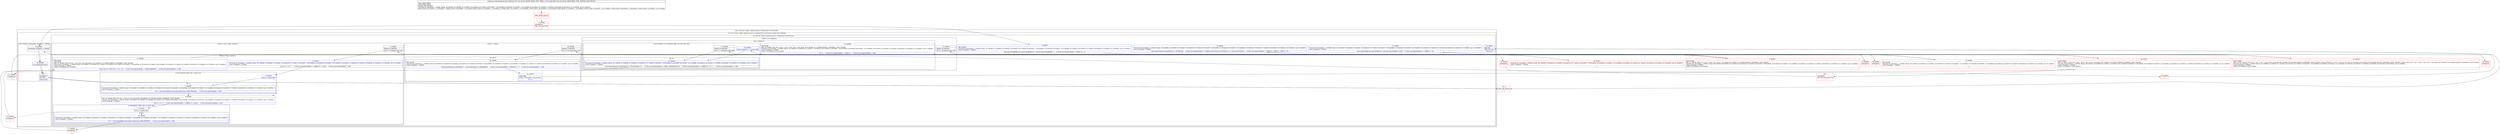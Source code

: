 digraph "CFG fordm.Ms.loadText([B)[Ljava\/lang\/String;" {
subgraph cluster_Region_1095589324 {
label = "R(1:(7:2|(5:5|(1:7)|8|(1:10)(0)|12)|15|(2:(1:24)(0)|23)|27|(2:30|31)|34))";
node [shape=record,color=blue];
subgraph cluster_TryCatchRegion_100049781 {
label = "Try: R(7:2|(5:5|(1:7)|8|(1:10)(0)|12)|15|(2:(1:24)(0)|23)|27|(2:30|31)|34) catches: R(3:37|38|39)";
node [shape=record,color=blue];
subgraph cluster_Region_743749866 {
label = "R(7:2|(5:5|(1:7)|8|(1:10)(0)|12)|15|(2:(1:24)(0)|23)|27|(2:30|31)|34)";
node [shape=record,color=blue];
Node_2 [shape=record,label="{2\:\ 0x0000|TRY_ENTER\lTryCatch #0 \{Exception \-\> 0x0048, blocks: (B:2:0x0000, B:3:0x0009, B:15:0x000c, B:16:0x0019, B:27:0x001f, B:28:0x0027, B:30:0x006b, B:18:0x004f, B:20:0x0057, B:23:0x0066, B:24:0x005d, B:5:0x0030, B:7:0x0036, B:8:0x0038, B:10:0x003e, B:12:0x0040), top: B:1:0x0000 \}\lCatch: Exception \-\> 0x0048\l|ljava.lang.StringBuffer java.lang.StringBuffer r9 = new java.lang.StringBuffer(\"\")     \/\/ Catch: java.lang.Exception \-\> L48lint r3 = 2l}"];
subgraph cluster_LoopRegion_1705016716 {
label = "LOOP:0: (5:5|(1:7)|8|(1:10)(0)|12)";
node [shape=record,color=blue];
Node_4 [shape=record,label="{4\:\ 0x000a|ADDED_TO_REGION\l|lif (r3 \< r15.length) goto L54l}"];
subgraph cluster_Region_1256944853 {
label = "R(5:5|(1:7)|8|(1:10)(0)|12)";
node [shape=record,color=blue];
Node_5 [shape=record,label="{5\:\ 0x0030|TryCatch #0 \{Exception \-\> 0x0048, blocks: (B:2:0x0000, B:3:0x0009, B:15:0x000c, B:16:0x0019, B:27:0x001f, B:28:0x0027, B:30:0x006b, B:18:0x004f, B:20:0x0057, B:23:0x0066, B:24:0x005d, B:5:0x0030, B:7:0x0036, B:8:0x0038, B:10:0x003e, B:12:0x0040), top: B:1:0x0000 \}\lCatch: Exception \-\> 0x0048\l|lint int r2 = r3 + 1     \/\/ Catch: java.lang.Exception \-\> L48lint r4 = r15[r3]     \/\/ Catch: java.lang.Exception \-\> L48l}"];
subgraph cluster_IfRegion_1338891257 {
label = "IF [B:6:0x0034] THEN: R(1:7) ELSE: null";
node [shape=record,color=blue];
Node_6 [shape=record,label="{6\:\ 0x0034|lif (r4 \< 0) goto L56l}"];
subgraph cluster_Region_349365997 {
label = "R(1:7)";
node [shape=record,color=blue];
Node_7 [shape=record,label="{7\:\ 0x0036|TryCatch #0 \{Exception \-\> 0x0048, blocks: (B:2:0x0000, B:3:0x0009, B:15:0x000c, B:16:0x0019, B:27:0x001f, B:28:0x0027, B:30:0x006b, B:18:0x004f, B:20:0x0057, B:23:0x0066, B:24:0x005d, B:5:0x0030, B:7:0x0036, B:8:0x0038, B:10:0x003e, B:12:0x0040), top: B:1:0x0000 \}\lCatch: Exception \-\> 0x0048\l|lr4 += javax.microedition.lcdui.game.GameCanvas.FIRE_PRESSED     \/\/ Catch: java.lang.Exception \-\> L48l}"];
}
}
Node_8 [shape=record,label="{8\:\ 0x0038|PHI: r4l  0x0038: PHI (r4v5 int) = (r4v4 int), (r4v6 int) binds: [B:6:0x0034, B:7:0x0036] A[DONT_GENERATE, DONT_INLINE]\lTryCatch #0 \{Exception \-\> 0x0048, blocks: (B:2:0x0000, B:3:0x0009, B:15:0x000c, B:16:0x0019, B:27:0x001f, B:28:0x0027, B:30:0x006b, B:18:0x004f, B:20:0x0057, B:23:0x0066, B:24:0x005d, B:5:0x0030, B:7:0x0036, B:8:0x0038, B:10:0x003e, B:12:0x0040), top: B:1:0x0000 \}\lCatch: Exception \-\> 0x0048\l|lint r3 = r2 + 1     \/\/ Catch: java.lang.Exception \-\> L48lint r5 = r15[r2]     \/\/ Catch: java.lang.Exception \-\> L48l}"];
subgraph cluster_IfRegion_961592201 {
label = "IF [B:9:0x003c] THEN: R(1:10) ELSE: R(0)";
node [shape=record,color=blue];
Node_9 [shape=record,label="{9\:\ 0x003c|lif (r5 \< 0) goto L59l}"];
subgraph cluster_Region_104985577 {
label = "R(1:10)";
node [shape=record,color=blue];
Node_10 [shape=record,label="{10\:\ 0x003e|TryCatch #0 \{Exception \-\> 0x0048, blocks: (B:2:0x0000, B:3:0x0009, B:15:0x000c, B:16:0x0019, B:27:0x001f, B:28:0x0027, B:30:0x006b, B:18:0x004f, B:20:0x0057, B:23:0x0066, B:24:0x005d, B:5:0x0030, B:7:0x0036, B:8:0x0038, B:10:0x003e, B:12:0x0040), top: B:1:0x0000 \}\lCatch: Exception \-\> 0x0048\l|lr5 += javax.microedition.lcdui.game.GameCanvas.FIRE_PRESSED     \/\/ Catch: java.lang.Exception \-\> L48l}"];
}
subgraph cluster_Region_211545412 {
label = "R(0)";
node [shape=record,color=blue];
}
}
Node_12 [shape=record,label="{12\:\ 0x0040|TRY_LEAVE\lLOOP_END\lPHI: r5l  0x0040: PHI (r5v4 int) = (r5v3 int), (r5v5 int) binds: [B:13:0x0040, B:11:0x0040] A[DONT_GENERATE, DONT_INLINE]\lTryCatch #0 \{Exception \-\> 0x0048, blocks: (B:2:0x0000, B:3:0x0009, B:15:0x000c, B:16:0x0019, B:27:0x001f, B:28:0x0027, B:30:0x006b, B:18:0x004f, B:20:0x0057, B:23:0x0066, B:24:0x005d, B:5:0x0030, B:7:0x0036, B:8:0x0038, B:10:0x003e, B:12:0x0040), top: B:1:0x0000 \}\lCatch: Exception \-\> 0x0048\lLOOP:0: B:3:0x0009\-\>B:12:0x0040\l|lchar char r0 = (char) ((r5 \<\< 8) + r4)     \/\/ Catch: java.lang.Exception \-\> L48lr9.append(r0)     \/\/ Catch: java.lang.Exception \-\> L48l}"];
}
}
Node_15 [shape=record,label="{15\:\ 0x000c|TryCatch #0 \{Exception \-\> 0x0048, blocks: (B:2:0x0000, B:3:0x0009, B:15:0x000c, B:16:0x0019, B:27:0x001f, B:28:0x0027, B:30:0x006b, B:18:0x004f, B:20:0x0057, B:23:0x0066, B:24:0x005d, B:5:0x0030, B:7:0x0036, B:8:0x0038, B:10:0x003e, B:12:0x0040), top: B:1:0x0000 \}\lCatch: Exception \-\> 0x0048\l|ljava.lang.String java.lang.String r8 = r9.toString()     \/\/ Catch: java.lang.Exception \-\> L48ljava.util.Vector java.util.Vector r11 = new java.util.Vector()     \/\/ Catch: java.lang.Exception \-\> L48lint r4 = 0lint r5 = 0lint r2 = 0l}"];
subgraph cluster_LoopRegion_1597235506 {
label = "LOOP:1: (2:(1:24)(0)|23)";
node [shape=record,color=blue];
Node_17 [shape=record,label="{17\:\ 0x001d|ADDED_TO_REGION\l|lif (r2 \< r8.length()) goto L64l}"];
subgraph cluster_Region_2065204958 {
label = "R(2:(1:24)(0)|23)";
node [shape=record,color=blue];
subgraph cluster_IfRegion_1453949398 {
label = "IF [B:19:0x0055, B:21:0x005b] THEN: R(1:24) ELSE: R(0)";
node [shape=record,color=blue];
Node_19 [shape=record,label="{19\:\ 0x0055|lif (r8.charAt(r2) == 'n') goto L68l}"];
Node_21 [shape=record,label="{21\:\ 0x005b|ADDED_TO_REGION\l|lif (r2 == r8.length()) goto L68l}"];
subgraph cluster_Region_1198852618 {
label = "R(1:24)";
node [shape=record,color=blue];
Node_24 [shape=record,label="{24\:\ 0x005d|TryCatch #0 \{Exception \-\> 0x0048, blocks: (B:2:0x0000, B:3:0x0009, B:15:0x000c, B:16:0x0019, B:27:0x001f, B:28:0x0027, B:30:0x006b, B:18:0x004f, B:20:0x0057, B:23:0x0066, B:24:0x005d, B:5:0x0030, B:7:0x0036, B:8:0x0038, B:10:0x003e, B:12:0x0040), top: B:1:0x0000 \}\lCatch: Exception \-\> 0x0048\l|ljava.lang.String java.lang.String r10 = r8.substring(r4, r5)     \/\/ Catch: java.lang.Exception \-\> L48lr11.addElement(r10)     \/\/ Catch: java.lang.Exception \-\> L48lint r4 = r5 + 1     \/\/ Catch: java.lang.Exception \-\> L48l}"];
}
subgraph cluster_Region_671720708 {
label = "R(0)";
node [shape=record,color=blue];
}
}
Node_23 [shape=record,label="{23\:\ 0x0066|LOOP_END\lPHI: r4l  0x0066: PHI (r4v3 'k' int) = (r4v2 'k' int), (r4v1 'k' int) binds: [B:25:0x0066, B:22:0x0066] A[DONT_GENERATE, DONT_INLINE]\lTryCatch #0 \{Exception \-\> 0x0048, blocks: (B:2:0x0000, B:3:0x0009, B:15:0x000c, B:16:0x0019, B:27:0x001f, B:28:0x0027, B:30:0x006b, B:18:0x004f, B:20:0x0057, B:23:0x0066, B:24:0x005d, B:5:0x0030, B:7:0x0036, B:8:0x0038, B:10:0x003e, B:12:0x0040), top: B:1:0x0000 \}\lCatch: Exception \-\> 0x0048\lLOOP:1: B:16:0x0019\-\>B:23:0x0066\l|lr5++     \/\/ Catch: java.lang.Exception \-\> L48lr2++     \/\/ Catch: java.lang.Exception \-\> L48l}"];
}
}
Node_27 [shape=record,label="{27\:\ 0x001f|TryCatch #0 \{Exception \-\> 0x0048, blocks: (B:2:0x0000, B:3:0x0009, B:15:0x000c, B:16:0x0019, B:27:0x001f, B:28:0x0027, B:30:0x006b, B:18:0x004f, B:20:0x0057, B:23:0x0066, B:24:0x005d, B:5:0x0030, B:7:0x0036, B:8:0x0038, B:10:0x003e, B:12:0x0040), top: B:1:0x0000 \}\lCatch: Exception \-\> 0x0048\l|ljava.lang.String[] java.lang.String[] r6 = new java.lang.String[r11.size()]     \/\/ Catch: java.lang.Exception \-\> L48lint r2 = 0l}"];
subgraph cluster_LoopRegion_559895413 {
label = "LOOP:2: (2:30|31)";
node [shape=record,color=blue];
Node_29 [shape=record,label="{29\:\ 0x002b|ADDED_TO_REGION\l|lif (r2 \< r11.size()) goto L70l}"];
subgraph cluster_Region_1629821981 {
label = "R(2:30|31)";
node [shape=record,color=blue];
Node_30 [shape=record,label="{30\:\ 0x006b|TRY_LEAVE\lTryCatch #0 \{Exception \-\> 0x0048, blocks: (B:2:0x0000, B:3:0x0009, B:15:0x000c, B:16:0x0019, B:27:0x001f, B:28:0x0027, B:30:0x006b, B:18:0x004f, B:20:0x0057, B:23:0x0066, B:24:0x005d, B:5:0x0030, B:7:0x0036, B:8:0x0038, B:10:0x003e, B:12:0x0040), top: B:1:0x0000 \}\lCatch: Exception \-\> 0x0048\l|ljava.lang.String java.lang.String r7 = (java.lang.String) r11.elementAt(r2)     \/\/ Catch: java.lang.Exception \-\> L48lr6[r2] = r7     \/\/ Catch: java.lang.Exception \-\> L48l}"];
Node_31 [shape=record,label="{31\:\ 0x0073|LOOP_END\lLOOP:2: B:28:0x0027\-\>B:31:0x0073\l|lr2++l}"];
}
}
Node_34 [shape=record,label="{34\:\ 0x002f|RETURN\lORIG_RETURN\l|lreturn r6l}"];
}
subgraph cluster_Region_50413300 {
label = "R(3:37|38|39) | ExcHandler: Exception \-\> 0x0048\l";
node [shape=record,color=blue];
Node_37 [shape=record,label="{37\:\ 0x0048|ExcHandler: Exception \-\> 0x0048\l|l}"];
Node_38 [shape=record,label="{38\:\ 0x0049|lr12.printStackTrace()l}"];
Node_39 [shape=record,label="{39\:\ ?|SYNTHETIC\lRETURN\l|lreturn nulll}"];
}
}
}
subgraph cluster_Region_50413300 {
label = "R(3:37|38|39) | ExcHandler: Exception \-\> 0x0048\l";
node [shape=record,color=blue];
Node_37 [shape=record,label="{37\:\ 0x0048|ExcHandler: Exception \-\> 0x0048\l|l}"];
Node_38 [shape=record,label="{38\:\ 0x0049|lr12.printStackTrace()l}"];
Node_39 [shape=record,label="{39\:\ ?|SYNTHETIC\lRETURN\l|lreturn nulll}"];
}
Node_0 [shape=record,color=red,label="{0\:\ ?|MTH_ENTER_BLOCK\l|l}"];
Node_1 [shape=record,color=red,label="{1\:\ 0x0000|SYNTHETIC\lEXC_TOP_SPLITTER\l|l}"];
Node_3 [shape=record,color=red,label="{3\:\ 0x0009|LOOP_START\lPHI: r3l  0x0009: PHI (r3v1 'j' int) = (r3v0 'j' int), (r3v2 'j' int) binds: [B:2:0x0000, B:12:0x0040] A[DONT_GENERATE, DONT_INLINE]\lTryCatch #0 \{Exception \-\> 0x0048, blocks: (B:2:0x0000, B:3:0x0009, B:15:0x000c, B:16:0x0019, B:27:0x001f, B:28:0x0027, B:30:0x006b, B:18:0x004f, B:20:0x0057, B:23:0x0066, B:24:0x005d, B:5:0x0030, B:7:0x0036, B:8:0x0038, B:10:0x003e, B:12:0x0040), top: B:1:0x0000 \}\lCatch: Exception \-\> 0x0048\lLOOP:0: B:3:0x0009\-\>B:12:0x0040\l|l}"];
Node_11 [shape=record,color=red,label="{11\:\ 0x0040|SYNTHETIC\l|l}"];
Node_13 [shape=record,color=red,label="{13\:\ 0x0040|SYNTHETIC\l|l}"];
Node_14 [shape=record,color=red,label="{14\:\ 0x000c|SYNTHETIC\l|l}"];
Node_16 [shape=record,color=red,label="{16\:\ 0x0019|LOOP_START\lPHI: r2 r4 r5l  0x0019: PHI (r2v2 'j' int) = (r2v1 'j' int), (r2v6 'j' int) binds: [B:15:0x000c, B:23:0x0066] A[DONT_GENERATE, DONT_INLINE]l  0x0019: PHI (r4v1 'k' int) = (r4v0 'k' int), (r4v3 'k' int) binds: [B:15:0x000c, B:23:0x0066] A[DONT_GENERATE, DONT_INLINE]l  0x0019: PHI (r5v1 'l' int) = (r5v0 'l' int), (r5v2 'l' int) binds: [B:15:0x000c, B:23:0x0066] A[DONT_GENERATE, DONT_INLINE]\lTryCatch #0 \{Exception \-\> 0x0048, blocks: (B:2:0x0000, B:3:0x0009, B:15:0x000c, B:16:0x0019, B:27:0x001f, B:28:0x0027, B:30:0x006b, B:18:0x004f, B:20:0x0057, B:23:0x0066, B:24:0x005d, B:5:0x0030, B:7:0x0036, B:8:0x0038, B:10:0x003e, B:12:0x0040), top: B:1:0x0000 \}\lCatch: Exception \-\> 0x0048\lLOOP:1: B:16:0x0019\-\>B:23:0x0066\l|l}"];
Node_18 [shape=record,color=red,label="{18\:\ 0x004f|TRY_ENTER\lTryCatch #0 \{Exception \-\> 0x0048, blocks: (B:2:0x0000, B:3:0x0009, B:15:0x000c, B:16:0x0019, B:27:0x001f, B:28:0x0027, B:30:0x006b, B:18:0x004f, B:20:0x0057, B:23:0x0066, B:24:0x005d, B:5:0x0030, B:7:0x0036, B:8:0x0038, B:10:0x003e, B:12:0x0040), top: B:1:0x0000 \}\lCatch: Exception \-\> 0x0048\l|l}"];
Node_20 [shape=record,color=red,label="{20\:\ 0x0057|TryCatch #0 \{Exception \-\> 0x0048, blocks: (B:2:0x0000, B:3:0x0009, B:15:0x000c, B:16:0x0019, B:27:0x001f, B:28:0x0027, B:30:0x006b, B:18:0x004f, B:20:0x0057, B:23:0x0066, B:24:0x005d, B:5:0x0030, B:7:0x0036, B:8:0x0038, B:10:0x003e, B:12:0x0040), top: B:1:0x0000 \}\lCatch: Exception \-\> 0x0048\l|l}"];
Node_22 [shape=record,color=red,label="{22\:\ 0x0066|SYNTHETIC\l|l}"];
Node_25 [shape=record,color=red,label="{25\:\ 0x0066|SYNTHETIC\l|l}"];
Node_26 [shape=record,color=red,label="{26\:\ 0x001f|SYNTHETIC\l|l}"];
Node_28 [shape=record,color=red,label="{28\:\ 0x0027|LOOP_START\lPHI: r2l  0x0027: PHI (r2v4 'j' int) = (r2v3 'j' int), (r2v5 'j' int) binds: [B:27:0x001f, B:31:0x0073] A[DONT_GENERATE, DONT_INLINE]\lTryCatch #0 \{Exception \-\> 0x0048, blocks: (B:2:0x0000, B:3:0x0009, B:15:0x000c, B:16:0x0019, B:27:0x001f, B:28:0x0027, B:30:0x006b, B:18:0x004f, B:20:0x0057, B:23:0x0066, B:24:0x005d, B:5:0x0030, B:7:0x0036, B:8:0x0038, B:10:0x003e, B:12:0x0040), top: B:1:0x0000 \}\lCatch: Exception \-\> 0x0048\lLOOP:2: B:28:0x0027\-\>B:31:0x0073\l|l}"];
Node_32 [shape=record,color=red,label="{32\:\ 0x002d|SYNTHETIC\l|l}"];
Node_33 [shape=record,color=red,label="{33\:\ 0x002d|l}"];
Node_35 [shape=record,color=red,label="{35\:\ ?|MTH_EXIT_BLOCK\l|l}"];
Node_36 [shape=record,color=red,label="{36\:\ ?|SYNTHETIC\lEXC_BOTTOM_SPLITTER\l|l}"];
MethodNode[shape=record,label="{public java.lang.String[] dm.Ms.loadText((r14v0 'this' dm.Ms A[IMMUTABLE_TYPE, THIS]), (r15v0 byte[] A[D('word_uni' byte[]), IMMUTABLE_TYPE, METHOD_ARGUMENT]))  | USE_LINES_HINTS\lTYPE_VARS: EMPTY\lINLINE_NOT_NEEDED\lTryCatch #0 \{Exception \-\> 0x0048, blocks: (B:2:0x0000, B:3:0x0009, B:15:0x000c, B:16:0x0019, B:27:0x001f, B:28:0x0027, B:30:0x006b, B:18:0x004f, B:20:0x0057, B:23:0x0066, B:24:0x005d, B:5:0x0030, B:7:0x0036, B:8:0x0038, B:10:0x003e, B:12:0x0040), top: B:1:0x0000 \}\lBACK_EDGE: B:31:0x0073 \-\> B:28:0x0027, CROSS_EDGE: B:38:0x0049 \-\> B:34:0x002f, BACK_EDGE: B:23:0x0066 \-\> B:16:0x0019, CROSS_EDGE: B:21:0x005b \-\> B:23:0x0066, CROSS_EDGE: B:19:0x0055 \-\> B:24:0x005d, BACK_EDGE: B:12:0x0040 \-\> B:3:0x0009, CROSS_EDGE: B:9:0x003c \-\> B:12:0x0040, CROSS_EDGE: B:6:0x0034 \-\> B:8:0x0038, CROSS_EDGE: B:1:0x0000 \-\> B:37:0x0048\l}"];
MethodNode -> Node_0;
Node_2 -> Node_3;
Node_4 -> Node_5;
Node_4 -> Node_14[style=dashed];
Node_5 -> Node_6;
Node_6 -> Node_7;
Node_6 -> Node_8[style=dashed];
Node_7 -> Node_8;
Node_8 -> Node_9;
Node_9 -> Node_10;
Node_9 -> Node_13[style=dashed];
Node_10 -> Node_11;
Node_12 -> Node_3;
Node_15 -> Node_16;
Node_17 -> Node_18;
Node_17 -> Node_26[style=dashed];
Node_19 -> Node_20[style=dashed];
Node_19 -> Node_24;
Node_21 -> Node_24;
Node_21 -> Node_22[style=dashed];
Node_24 -> Node_25;
Node_23 -> Node_16;
Node_27 -> Node_28;
Node_29 -> Node_30;
Node_29 -> Node_32[style=dashed];
Node_30 -> Node_31;
Node_31 -> Node_28;
Node_34 -> Node_35;
Node_37 -> Node_38;
Node_38 -> Node_39;
Node_39 -> Node_35;
Node_37 -> Node_38;
Node_38 -> Node_39;
Node_39 -> Node_35;
Node_0 -> Node_1;
Node_1 -> Node_2;
Node_1 -> Node_37;
Node_3 -> Node_4;
Node_11 -> Node_12;
Node_13 -> Node_12;
Node_14 -> Node_15;
Node_16 -> Node_17;
Node_18 -> Node_19;
Node_20 -> Node_21;
Node_22 -> Node_23;
Node_25 -> Node_23;
Node_26 -> Node_27;
Node_28 -> Node_29;
Node_28 -> Node_36;
Node_32 -> Node_33;
Node_33 -> Node_34;
Node_36 -> Node_37;
}

